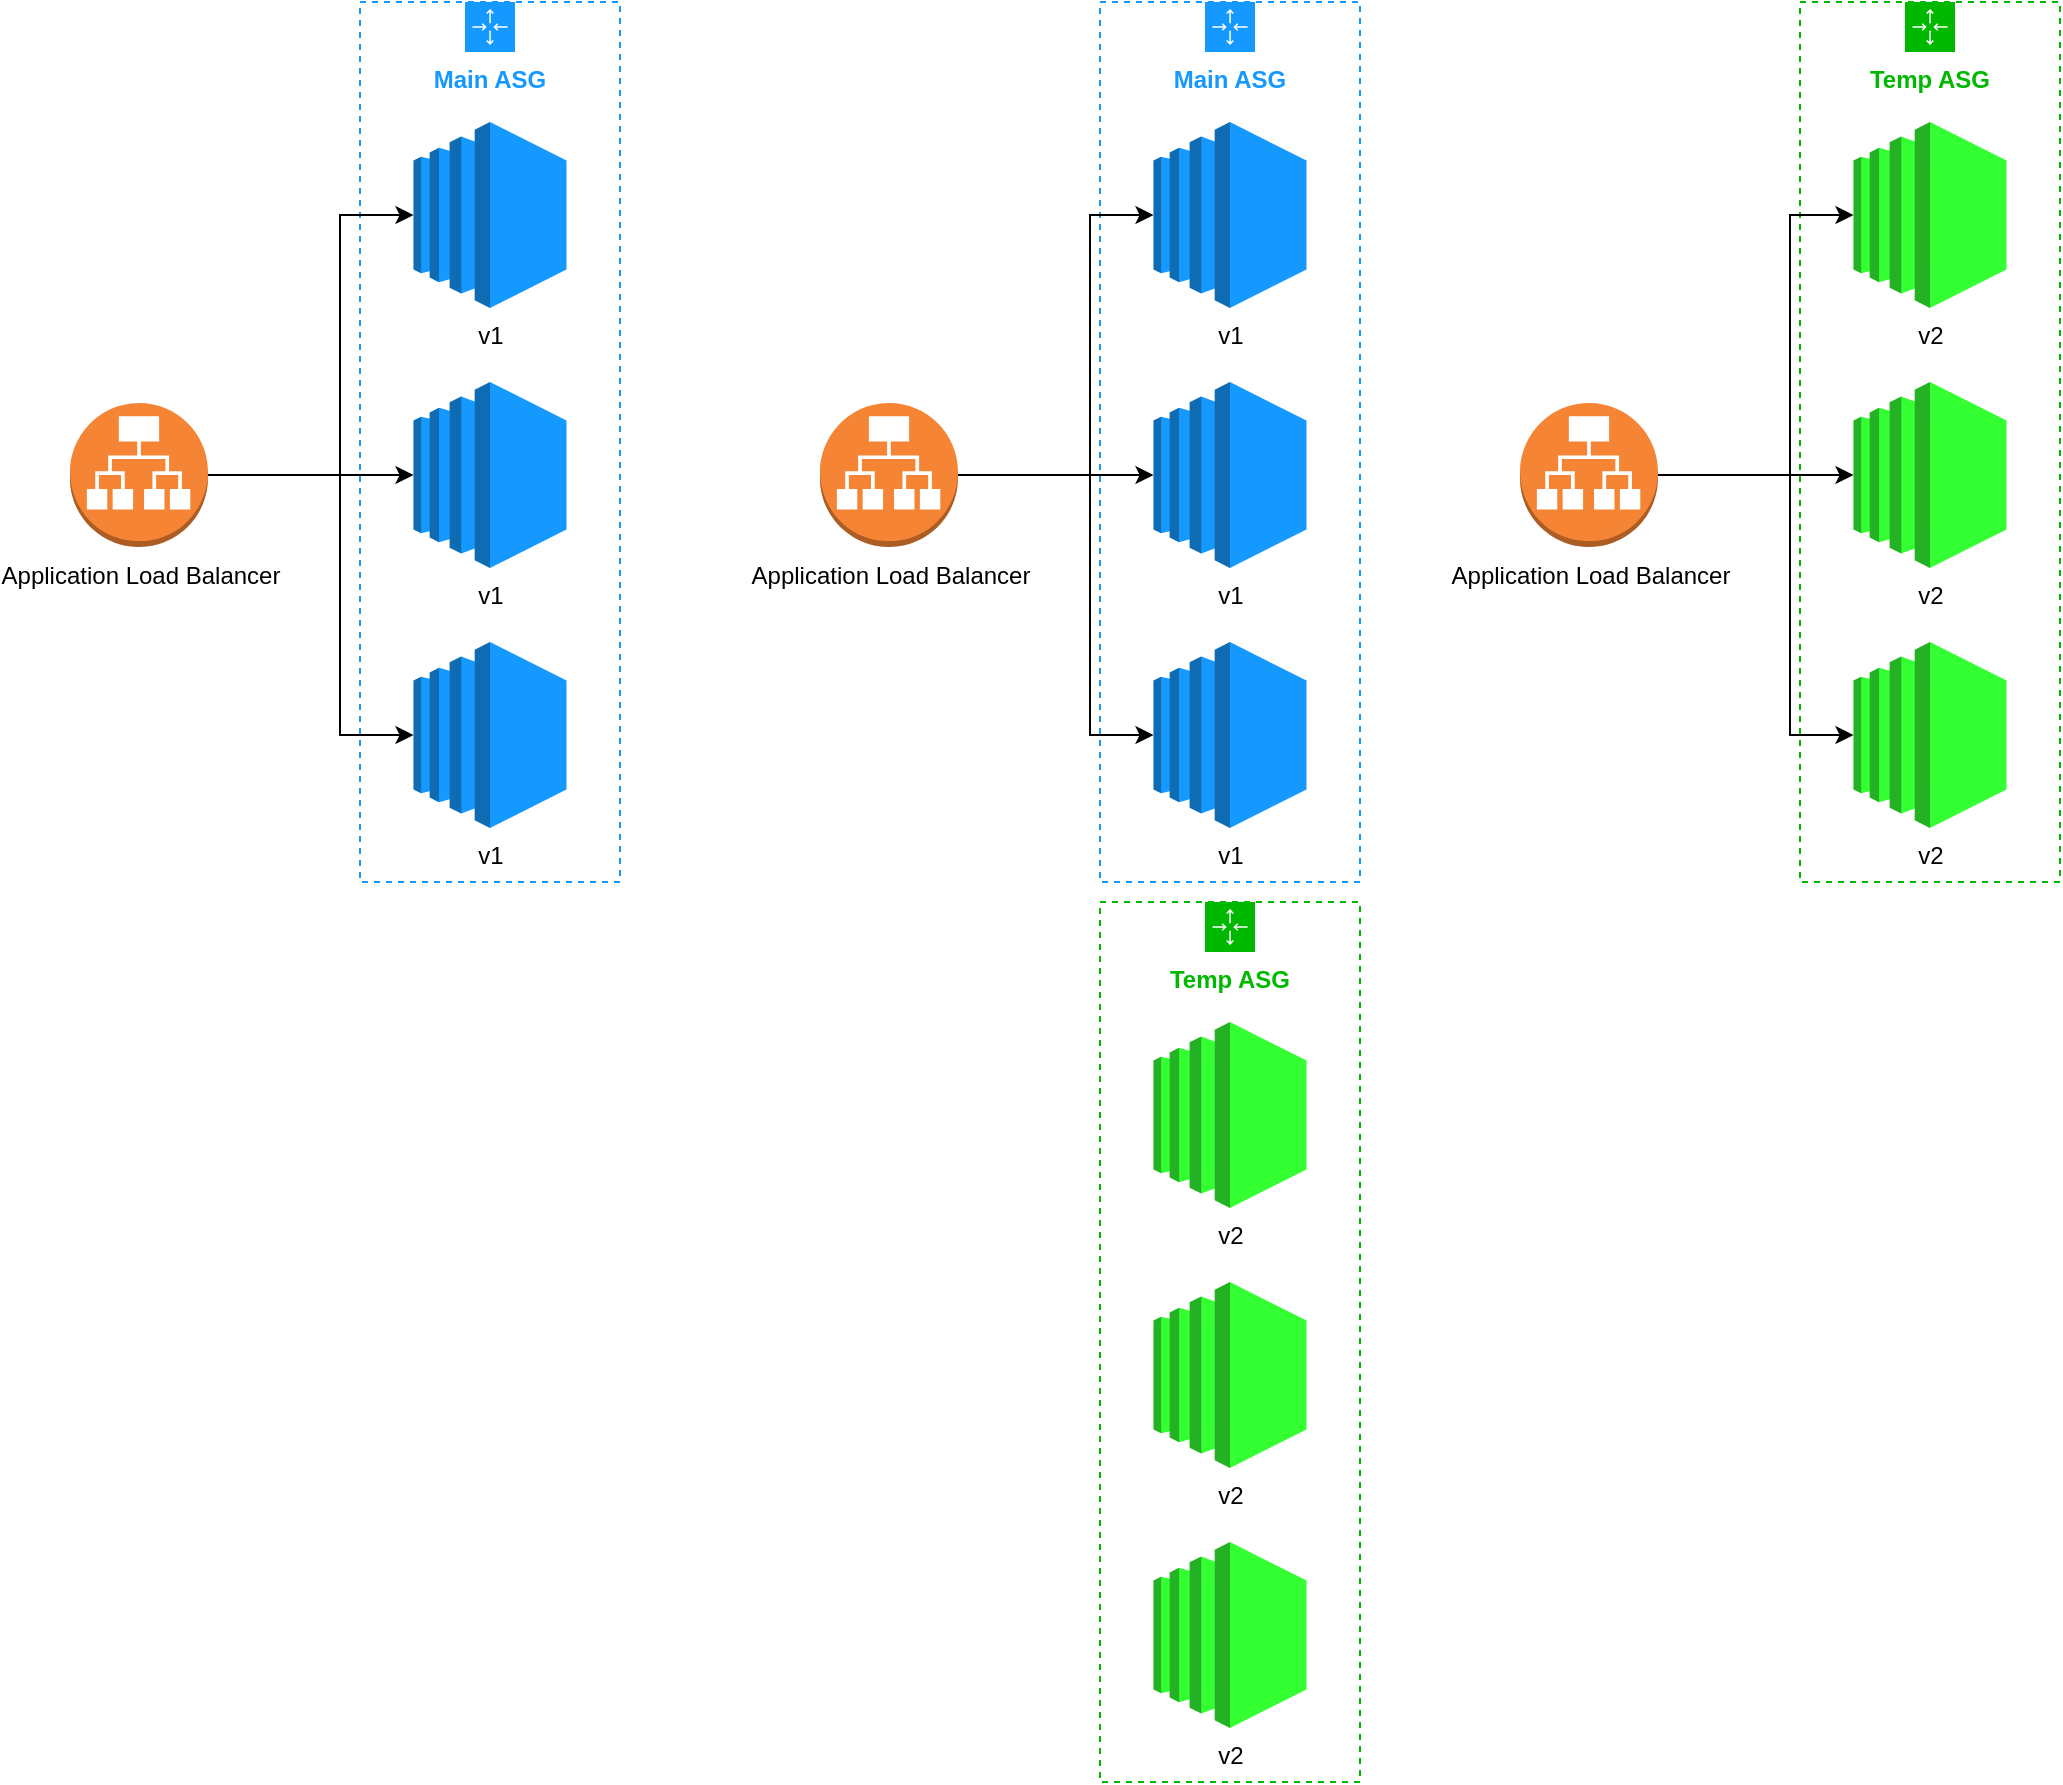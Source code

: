 <mxfile version="21.5.1" type="device">
  <diagram name="Page-1" id="aP_VuUjZQrEKD5SI21JO">
    <mxGraphModel dx="2044" dy="824" grid="1" gridSize="10" guides="1" tooltips="1" connect="1" arrows="1" fold="1" page="1" pageScale="1" pageWidth="850" pageHeight="1100" math="0" shadow="0">
      <root>
        <mxCell id="0" />
        <mxCell id="1" parent="0" />
        <mxCell id="SMOCp_e4keja0VyUR0qE-1" value="Main ASG" style="points=[[0,0],[0.25,0],[0.5,0],[0.75,0],[1,0],[1,0.25],[1,0.5],[1,0.75],[1,1],[0.75,1],[0.5,1],[0.25,1],[0,1],[0,0.75],[0,0.5],[0,0.25]];outlineConnect=0;gradientColor=none;html=1;whiteSpace=wrap;fontSize=12;fontStyle=1;container=1;pointerEvents=0;collapsible=0;recursiveResize=0;shape=mxgraph.aws4.groupCenter;grIcon=mxgraph.aws4.group_auto_scaling_group;grStroke=1;strokeColor=#1699fe;fillColor=none;verticalAlign=top;align=center;fontColor=#1699fe;dashed=1;spacingTop=25;" parent="1" vertex="1">
          <mxGeometry x="570" y="290" width="130" height="440" as="geometry" />
        </mxCell>
        <mxCell id="SMOCp_e4keja0VyUR0qE-2" value="v1" style="outlineConnect=0;dashed=0;verticalLabelPosition=bottom;verticalAlign=top;align=center;html=1;shape=mxgraph.aws3.ec2;fillColor=#1699fe;gradientColor=none;" parent="SMOCp_e4keja0VyUR0qE-1" vertex="1">
          <mxGeometry x="26.75" y="60" width="76.5" height="93" as="geometry" />
        </mxCell>
        <mxCell id="SMOCp_e4keja0VyUR0qE-3" value="v1" style="outlineConnect=0;dashed=0;verticalLabelPosition=bottom;verticalAlign=top;align=center;html=1;shape=mxgraph.aws3.ec2;fillColor=#1699fe;gradientColor=none;" parent="SMOCp_e4keja0VyUR0qE-1" vertex="1">
          <mxGeometry x="26.75" y="190" width="76.5" height="93" as="geometry" />
        </mxCell>
        <mxCell id="SMOCp_e4keja0VyUR0qE-4" value="v1" style="outlineConnect=0;dashed=0;verticalLabelPosition=bottom;verticalAlign=top;align=center;html=1;shape=mxgraph.aws3.ec2;fillColor=#1699fe;gradientColor=none;" parent="SMOCp_e4keja0VyUR0qE-1" vertex="1">
          <mxGeometry x="26.75" y="320" width="76.5" height="93" as="geometry" />
        </mxCell>
        <mxCell id="SMOCp_e4keja0VyUR0qE-5" value="Temp ASG" style="points=[[0,0],[0.25,0],[0.5,0],[0.75,0],[1,0],[1,0.25],[1,0.5],[1,0.75],[1,1],[0.75,1],[0.5,1],[0.25,1],[0,1],[0,0.75],[0,0.5],[0,0.25]];outlineConnect=0;gradientColor=none;html=1;whiteSpace=wrap;fontSize=12;fontStyle=1;container=1;pointerEvents=0;collapsible=0;recursiveResize=0;shape=mxgraph.aws4.groupCenter;grIcon=mxgraph.aws4.group_auto_scaling_group;grStroke=1;strokeColor=#00b800;fillColor=none;verticalAlign=top;align=center;fontColor=#00b800;dashed=1;spacingTop=25;" parent="1" vertex="1">
          <mxGeometry x="940" y="740" width="130" height="440" as="geometry" />
        </mxCell>
        <mxCell id="SMOCp_e4keja0VyUR0qE-6" value="v2" style="outlineConnect=0;dashed=0;verticalLabelPosition=bottom;verticalAlign=top;align=center;html=1;shape=mxgraph.aws3.ec2;fillColor=#33ff33;gradientColor=none;" parent="SMOCp_e4keja0VyUR0qE-5" vertex="1">
          <mxGeometry x="26.75" y="60" width="76.5" height="93" as="geometry" />
        </mxCell>
        <mxCell id="SMOCp_e4keja0VyUR0qE-7" value="v2" style="outlineConnect=0;dashed=0;verticalLabelPosition=bottom;verticalAlign=top;align=center;html=1;shape=mxgraph.aws3.ec2;fillColor=#33ff33;gradientColor=none;" parent="SMOCp_e4keja0VyUR0qE-5" vertex="1">
          <mxGeometry x="26.75" y="190" width="76.5" height="93" as="geometry" />
        </mxCell>
        <mxCell id="SMOCp_e4keja0VyUR0qE-8" value="v2" style="outlineConnect=0;dashed=0;verticalLabelPosition=bottom;verticalAlign=top;align=center;html=1;shape=mxgraph.aws3.ec2;fillColor=#33ff33;gradientColor=none;" parent="SMOCp_e4keja0VyUR0qE-5" vertex="1">
          <mxGeometry x="26.75" y="320" width="76.5" height="93" as="geometry" />
        </mxCell>
        <mxCell id="MRStQCvUCbw8CJtAnHMZ-1" style="edgeStyle=orthogonalEdgeStyle;rounded=0;orthogonalLoop=1;jettySize=auto;html=1;entryX=0;entryY=0.5;entryDx=0;entryDy=0;entryPerimeter=0;" edge="1" parent="1" source="SMOCp_e4keja0VyUR0qE-15" target="SMOCp_e4keja0VyUR0qE-2">
          <mxGeometry relative="1" as="geometry">
            <Array as="points">
              <mxPoint x="560" y="527" />
              <mxPoint x="560" y="397" />
            </Array>
          </mxGeometry>
        </mxCell>
        <mxCell id="MRStQCvUCbw8CJtAnHMZ-2" style="edgeStyle=orthogonalEdgeStyle;rounded=0;orthogonalLoop=1;jettySize=auto;html=1;entryX=0;entryY=0.5;entryDx=0;entryDy=0;entryPerimeter=0;" edge="1" parent="1" source="SMOCp_e4keja0VyUR0qE-15" target="SMOCp_e4keja0VyUR0qE-3">
          <mxGeometry relative="1" as="geometry" />
        </mxCell>
        <mxCell id="MRStQCvUCbw8CJtAnHMZ-3" style="edgeStyle=orthogonalEdgeStyle;rounded=0;orthogonalLoop=1;jettySize=auto;html=1;entryX=0;entryY=0.5;entryDx=0;entryDy=0;entryPerimeter=0;" edge="1" parent="1" source="SMOCp_e4keja0VyUR0qE-15" target="SMOCp_e4keja0VyUR0qE-4">
          <mxGeometry relative="1" as="geometry">
            <Array as="points">
              <mxPoint x="560" y="527" />
              <mxPoint x="560" y="657" />
            </Array>
          </mxGeometry>
        </mxCell>
        <mxCell id="SMOCp_e4keja0VyUR0qE-15" value="Application Load Balancer" style="outlineConnect=0;dashed=0;verticalLabelPosition=bottom;verticalAlign=top;align=center;html=1;shape=mxgraph.aws3.application_load_balancer;fillColor=#F58534;gradientColor=none;" parent="1" vertex="1">
          <mxGeometry x="425" y="490.5" width="69" height="72" as="geometry" />
        </mxCell>
        <mxCell id="MRStQCvUCbw8CJtAnHMZ-4" value="Main ASG" style="points=[[0,0],[0.25,0],[0.5,0],[0.75,0],[1,0],[1,0.25],[1,0.5],[1,0.75],[1,1],[0.75,1],[0.5,1],[0.25,1],[0,1],[0,0.75],[0,0.5],[0,0.25]];outlineConnect=0;gradientColor=none;html=1;whiteSpace=wrap;fontSize=12;fontStyle=1;container=1;pointerEvents=0;collapsible=0;recursiveResize=0;shape=mxgraph.aws4.groupCenter;grIcon=mxgraph.aws4.group_auto_scaling_group;grStroke=1;strokeColor=#1699fe;fillColor=none;verticalAlign=top;align=center;fontColor=#1699fe;dashed=1;spacingTop=25;" vertex="1" parent="1">
          <mxGeometry x="940" y="290" width="130" height="440" as="geometry" />
        </mxCell>
        <mxCell id="MRStQCvUCbw8CJtAnHMZ-5" value="v1" style="outlineConnect=0;dashed=0;verticalLabelPosition=bottom;verticalAlign=top;align=center;html=1;shape=mxgraph.aws3.ec2;fillColor=#1699fe;gradientColor=none;" vertex="1" parent="MRStQCvUCbw8CJtAnHMZ-4">
          <mxGeometry x="26.75" y="60" width="76.5" height="93" as="geometry" />
        </mxCell>
        <mxCell id="MRStQCvUCbw8CJtAnHMZ-6" value="v1" style="outlineConnect=0;dashed=0;verticalLabelPosition=bottom;verticalAlign=top;align=center;html=1;shape=mxgraph.aws3.ec2;fillColor=#1699fe;gradientColor=none;" vertex="1" parent="MRStQCvUCbw8CJtAnHMZ-4">
          <mxGeometry x="26.75" y="190" width="76.5" height="93" as="geometry" />
        </mxCell>
        <mxCell id="MRStQCvUCbw8CJtAnHMZ-7" value="v1" style="outlineConnect=0;dashed=0;verticalLabelPosition=bottom;verticalAlign=top;align=center;html=1;shape=mxgraph.aws3.ec2;fillColor=#1699fe;gradientColor=none;" vertex="1" parent="MRStQCvUCbw8CJtAnHMZ-4">
          <mxGeometry x="26.75" y="320" width="76.5" height="93" as="geometry" />
        </mxCell>
        <mxCell id="MRStQCvUCbw8CJtAnHMZ-8" style="edgeStyle=orthogonalEdgeStyle;rounded=0;orthogonalLoop=1;jettySize=auto;html=1;entryX=0;entryY=0.5;entryDx=0;entryDy=0;entryPerimeter=0;" edge="1" parent="1" source="MRStQCvUCbw8CJtAnHMZ-11" target="MRStQCvUCbw8CJtAnHMZ-5">
          <mxGeometry relative="1" as="geometry">
            <Array as="points">
              <mxPoint x="935" y="527" />
              <mxPoint x="935" y="397" />
            </Array>
          </mxGeometry>
        </mxCell>
        <mxCell id="MRStQCvUCbw8CJtAnHMZ-9" style="edgeStyle=orthogonalEdgeStyle;rounded=0;orthogonalLoop=1;jettySize=auto;html=1;entryX=0;entryY=0.5;entryDx=0;entryDy=0;entryPerimeter=0;" edge="1" parent="1" source="MRStQCvUCbw8CJtAnHMZ-11" target="MRStQCvUCbw8CJtAnHMZ-6">
          <mxGeometry relative="1" as="geometry" />
        </mxCell>
        <mxCell id="MRStQCvUCbw8CJtAnHMZ-10" style="edgeStyle=orthogonalEdgeStyle;rounded=0;orthogonalLoop=1;jettySize=auto;html=1;entryX=0;entryY=0.5;entryDx=0;entryDy=0;entryPerimeter=0;" edge="1" parent="1" source="MRStQCvUCbw8CJtAnHMZ-11" target="MRStQCvUCbw8CJtAnHMZ-7">
          <mxGeometry relative="1" as="geometry">
            <Array as="points">
              <mxPoint x="935" y="527" />
              <mxPoint x="935" y="657" />
            </Array>
          </mxGeometry>
        </mxCell>
        <mxCell id="MRStQCvUCbw8CJtAnHMZ-11" value="Application Load Balancer" style="outlineConnect=0;dashed=0;verticalLabelPosition=bottom;verticalAlign=top;align=center;html=1;shape=mxgraph.aws3.application_load_balancer;fillColor=#F58534;gradientColor=none;" vertex="1" parent="1">
          <mxGeometry x="800" y="490.5" width="69" height="72" as="geometry" />
        </mxCell>
        <mxCell id="MRStQCvUCbw8CJtAnHMZ-12" value="Temp ASG" style="points=[[0,0],[0.25,0],[0.5,0],[0.75,0],[1,0],[1,0.25],[1,0.5],[1,0.75],[1,1],[0.75,1],[0.5,1],[0.25,1],[0,1],[0,0.75],[0,0.5],[0,0.25]];outlineConnect=0;gradientColor=none;html=1;whiteSpace=wrap;fontSize=12;fontStyle=1;container=1;pointerEvents=0;collapsible=0;recursiveResize=0;shape=mxgraph.aws4.groupCenter;grIcon=mxgraph.aws4.group_auto_scaling_group;grStroke=1;strokeColor=#00b800;fillColor=none;verticalAlign=top;align=center;fontColor=#00b800;dashed=1;spacingTop=25;" vertex="1" parent="1">
          <mxGeometry x="1290" y="290" width="130" height="440" as="geometry" />
        </mxCell>
        <mxCell id="MRStQCvUCbw8CJtAnHMZ-13" value="v2" style="outlineConnect=0;dashed=0;verticalLabelPosition=bottom;verticalAlign=top;align=center;html=1;shape=mxgraph.aws3.ec2;fillColor=#33ff33;gradientColor=none;" vertex="1" parent="MRStQCvUCbw8CJtAnHMZ-12">
          <mxGeometry x="26.75" y="60" width="76.5" height="93" as="geometry" />
        </mxCell>
        <mxCell id="MRStQCvUCbw8CJtAnHMZ-14" value="v2" style="outlineConnect=0;dashed=0;verticalLabelPosition=bottom;verticalAlign=top;align=center;html=1;shape=mxgraph.aws3.ec2;fillColor=#33ff33;gradientColor=none;" vertex="1" parent="MRStQCvUCbw8CJtAnHMZ-12">
          <mxGeometry x="26.75" y="190" width="76.5" height="93" as="geometry" />
        </mxCell>
        <mxCell id="MRStQCvUCbw8CJtAnHMZ-15" value="v2" style="outlineConnect=0;dashed=0;verticalLabelPosition=bottom;verticalAlign=top;align=center;html=1;shape=mxgraph.aws3.ec2;fillColor=#33ff33;gradientColor=none;" vertex="1" parent="MRStQCvUCbw8CJtAnHMZ-12">
          <mxGeometry x="26.75" y="320" width="76.5" height="93" as="geometry" />
        </mxCell>
        <mxCell id="MRStQCvUCbw8CJtAnHMZ-20" style="edgeStyle=orthogonalEdgeStyle;rounded=0;orthogonalLoop=1;jettySize=auto;html=1;entryX=0;entryY=0.5;entryDx=0;entryDy=0;entryPerimeter=0;" edge="1" parent="1" source="MRStQCvUCbw8CJtAnHMZ-23" target="MRStQCvUCbw8CJtAnHMZ-13">
          <mxGeometry relative="1" as="geometry">
            <Array as="points">
              <mxPoint x="1285" y="527" />
              <mxPoint x="1285" y="397" />
            </Array>
            <mxPoint x="1316.75" y="396.5" as="targetPoint" />
          </mxGeometry>
        </mxCell>
        <mxCell id="MRStQCvUCbw8CJtAnHMZ-21" style="edgeStyle=orthogonalEdgeStyle;rounded=0;orthogonalLoop=1;jettySize=auto;html=1;entryX=0;entryY=0.5;entryDx=0;entryDy=0;entryPerimeter=0;" edge="1" parent="1" source="MRStQCvUCbw8CJtAnHMZ-23" target="MRStQCvUCbw8CJtAnHMZ-14">
          <mxGeometry relative="1" as="geometry">
            <mxPoint x="1316.75" y="526.5" as="targetPoint" />
          </mxGeometry>
        </mxCell>
        <mxCell id="MRStQCvUCbw8CJtAnHMZ-22" style="edgeStyle=orthogonalEdgeStyle;rounded=0;orthogonalLoop=1;jettySize=auto;html=1;entryX=0;entryY=0.5;entryDx=0;entryDy=0;entryPerimeter=0;" edge="1" parent="1" source="MRStQCvUCbw8CJtAnHMZ-23" target="MRStQCvUCbw8CJtAnHMZ-15">
          <mxGeometry relative="1" as="geometry">
            <Array as="points">
              <mxPoint x="1285" y="527" />
              <mxPoint x="1285" y="657" />
            </Array>
            <mxPoint x="1316.75" y="656.5" as="targetPoint" />
          </mxGeometry>
        </mxCell>
        <mxCell id="MRStQCvUCbw8CJtAnHMZ-23" value="Application Load Balancer" style="outlineConnect=0;dashed=0;verticalLabelPosition=bottom;verticalAlign=top;align=center;html=1;shape=mxgraph.aws3.application_load_balancer;fillColor=#F58534;gradientColor=none;" vertex="1" parent="1">
          <mxGeometry x="1150" y="490.5" width="69" height="72" as="geometry" />
        </mxCell>
      </root>
    </mxGraphModel>
  </diagram>
</mxfile>

